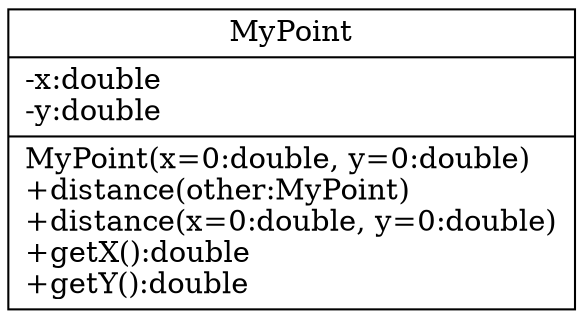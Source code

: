 digraph "UML - MyPoint" {
    MyPoint [shape=record 
             label="{MyPoint | \
<attributes>\
-x:double\l\
-y:double\l |\
<methods>\
MyPoint(x=0:double, y=0:double)\l\
+distance(other:MyPoint)\l\
+distance(x=0:double, y=0:double)\l\
+getX():double\l\
\+getY():double\l}"]
}
